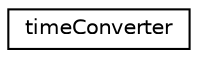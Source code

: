 digraph "Graphical Class Hierarchy"
{
 // LATEX_PDF_SIZE
  edge [fontname="Helvetica",fontsize="10",labelfontname="Helvetica",labelfontsize="10"];
  node [fontname="Helvetica",fontsize="10",shape=record];
  rankdir="LR";
  Node0 [label="timeConverter",height=0.2,width=0.4,color="black", fillcolor="white", style="filled",URL="$classtimeConverter.html",tooltip="timeConverter that converts date/time to time_t format, in respect of base_time"];
}

